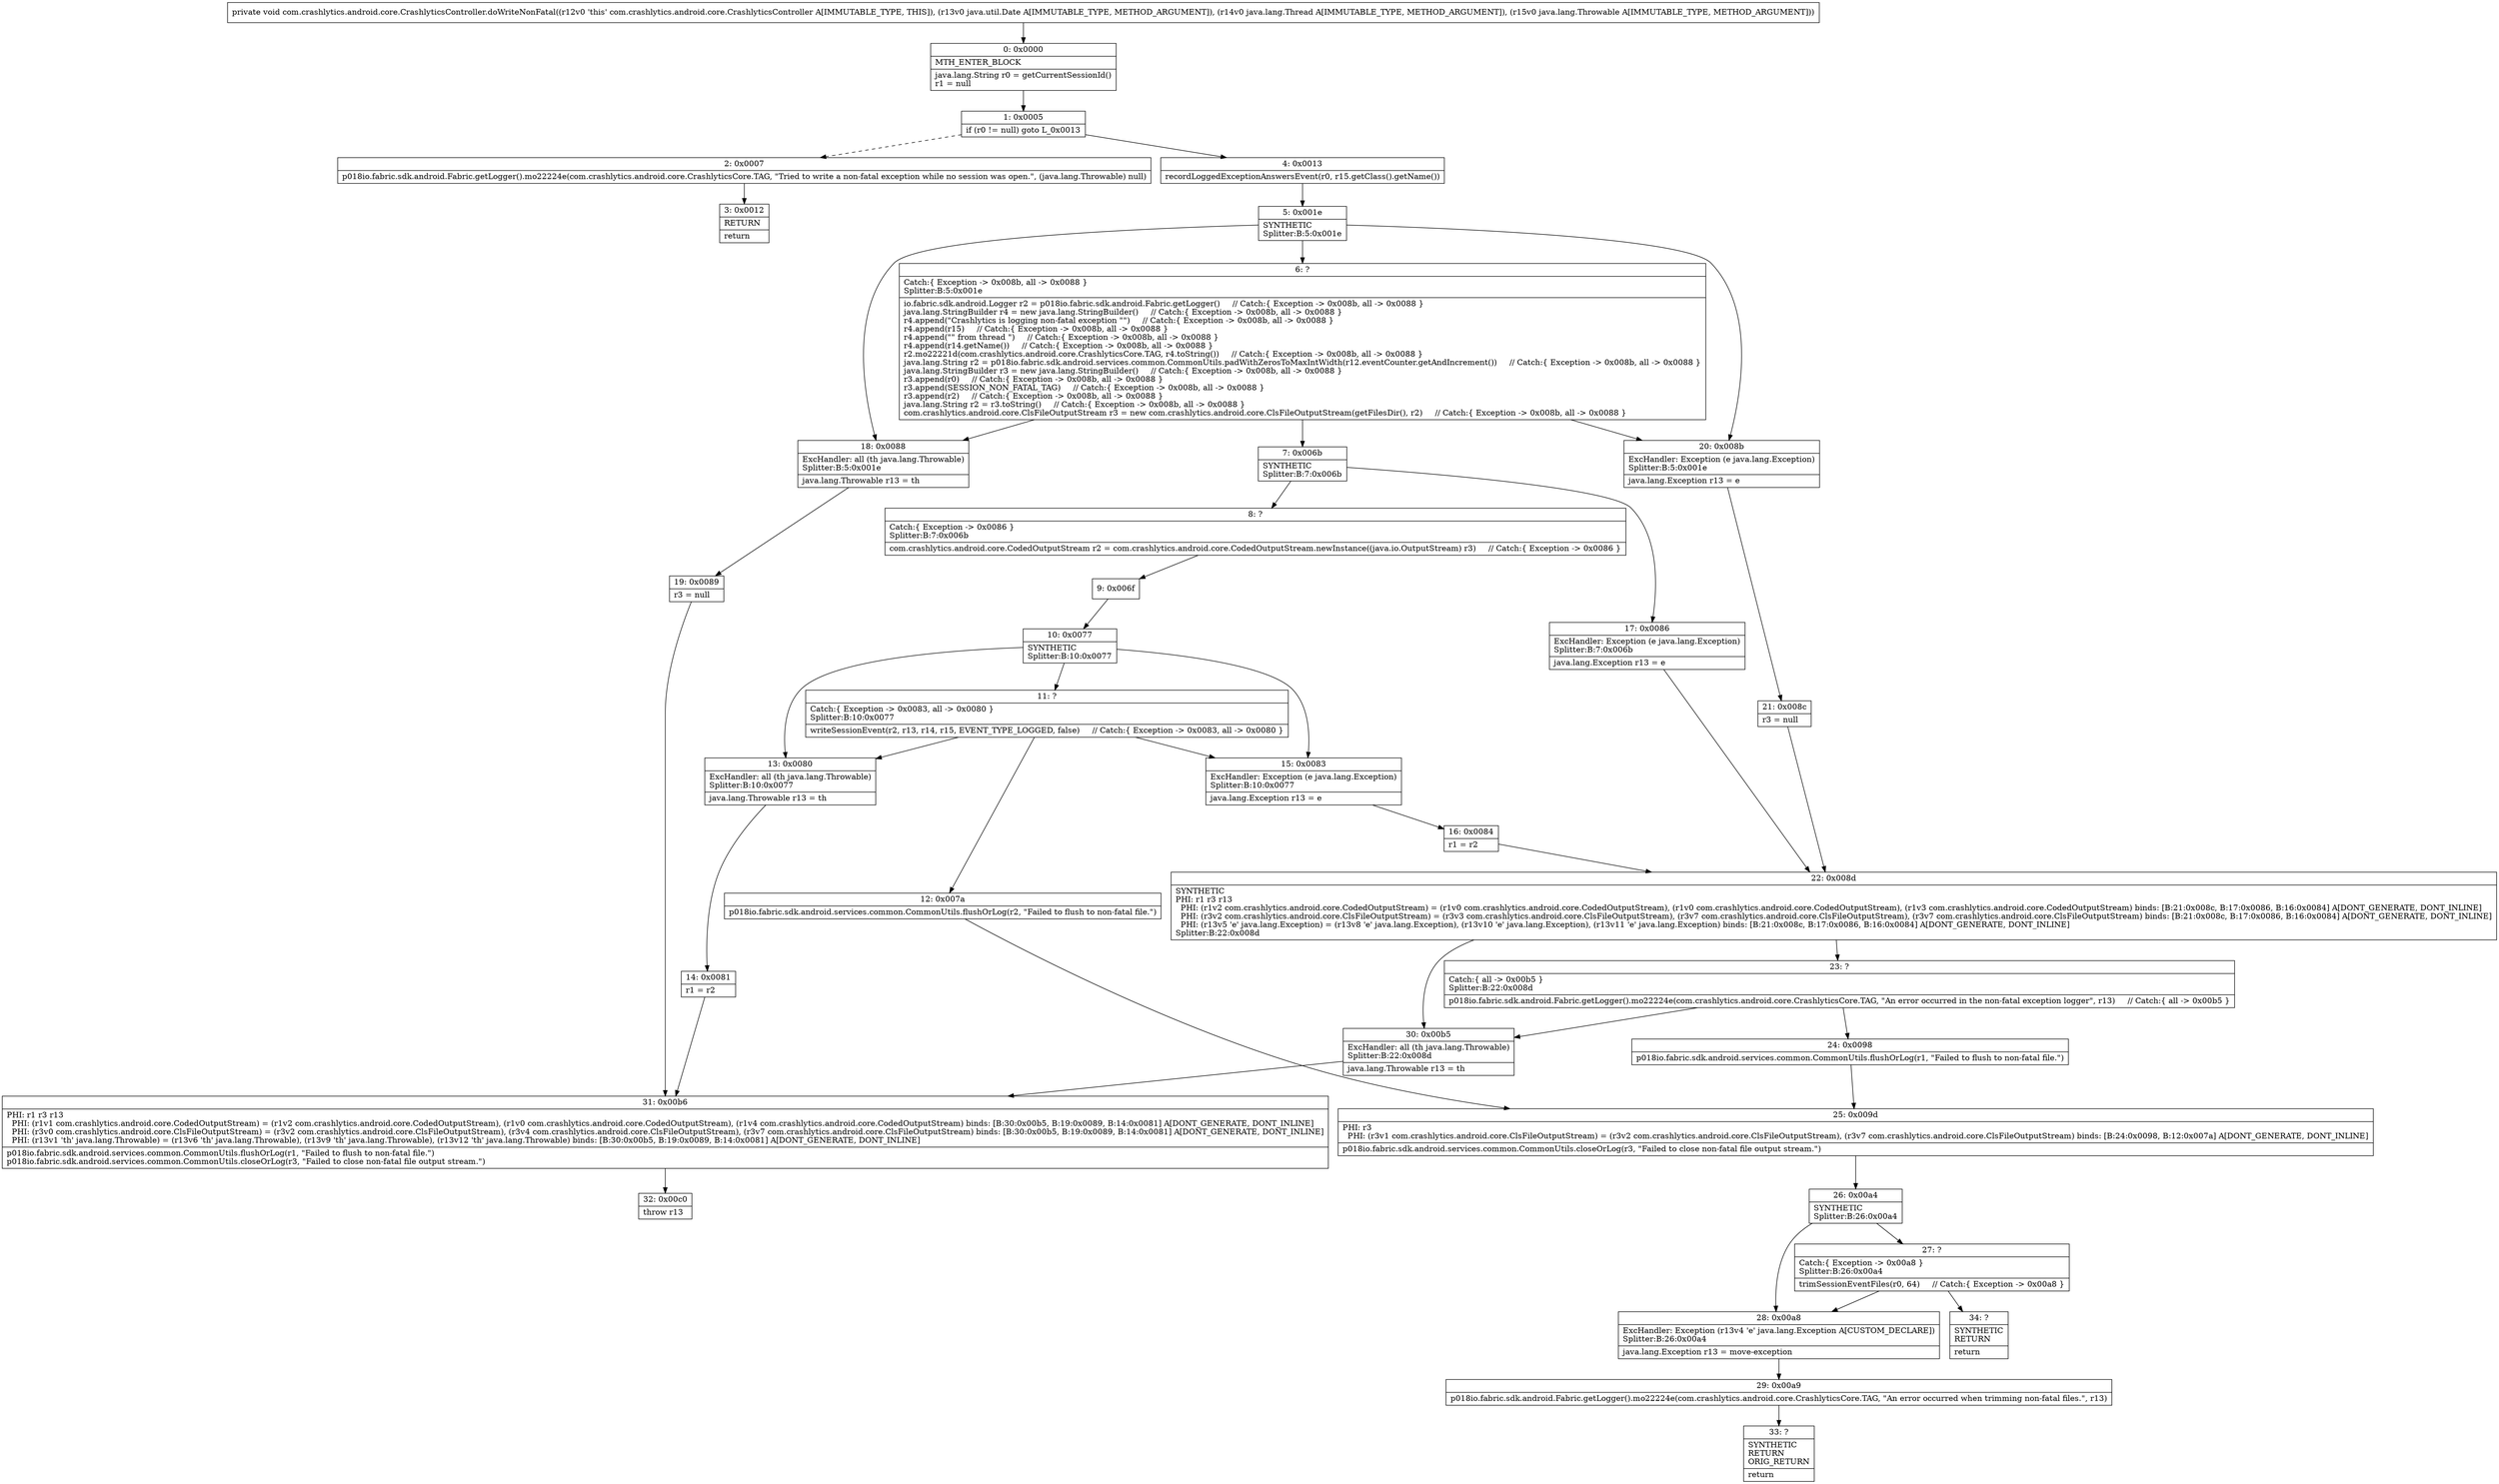 digraph "CFG forcom.crashlytics.android.core.CrashlyticsController.doWriteNonFatal(Ljava\/util\/Date;Ljava\/lang\/Thread;Ljava\/lang\/Throwable;)V" {
Node_0 [shape=record,label="{0\:\ 0x0000|MTH_ENTER_BLOCK\l|java.lang.String r0 = getCurrentSessionId()\lr1 = null\l}"];
Node_1 [shape=record,label="{1\:\ 0x0005|if (r0 != null) goto L_0x0013\l}"];
Node_2 [shape=record,label="{2\:\ 0x0007|p018io.fabric.sdk.android.Fabric.getLogger().mo22224e(com.crashlytics.android.core.CrashlyticsCore.TAG, \"Tried to write a non\-fatal exception while no session was open.\", (java.lang.Throwable) null)\l}"];
Node_3 [shape=record,label="{3\:\ 0x0012|RETURN\l|return\l}"];
Node_4 [shape=record,label="{4\:\ 0x0013|recordLoggedExceptionAnswersEvent(r0, r15.getClass().getName())\l}"];
Node_5 [shape=record,label="{5\:\ 0x001e|SYNTHETIC\lSplitter:B:5:0x001e\l}"];
Node_6 [shape=record,label="{6\:\ ?|Catch:\{ Exception \-\> 0x008b, all \-\> 0x0088 \}\lSplitter:B:5:0x001e\l|io.fabric.sdk.android.Logger r2 = p018io.fabric.sdk.android.Fabric.getLogger()     \/\/ Catch:\{ Exception \-\> 0x008b, all \-\> 0x0088 \}\ljava.lang.StringBuilder r4 = new java.lang.StringBuilder()     \/\/ Catch:\{ Exception \-\> 0x008b, all \-\> 0x0088 \}\lr4.append(\"Crashlytics is logging non\-fatal exception \"\")     \/\/ Catch:\{ Exception \-\> 0x008b, all \-\> 0x0088 \}\lr4.append(r15)     \/\/ Catch:\{ Exception \-\> 0x008b, all \-\> 0x0088 \}\lr4.append(\"\" from thread \")     \/\/ Catch:\{ Exception \-\> 0x008b, all \-\> 0x0088 \}\lr4.append(r14.getName())     \/\/ Catch:\{ Exception \-\> 0x008b, all \-\> 0x0088 \}\lr2.mo22221d(com.crashlytics.android.core.CrashlyticsCore.TAG, r4.toString())     \/\/ Catch:\{ Exception \-\> 0x008b, all \-\> 0x0088 \}\ljava.lang.String r2 = p018io.fabric.sdk.android.services.common.CommonUtils.padWithZerosToMaxIntWidth(r12.eventCounter.getAndIncrement())     \/\/ Catch:\{ Exception \-\> 0x008b, all \-\> 0x0088 \}\ljava.lang.StringBuilder r3 = new java.lang.StringBuilder()     \/\/ Catch:\{ Exception \-\> 0x008b, all \-\> 0x0088 \}\lr3.append(r0)     \/\/ Catch:\{ Exception \-\> 0x008b, all \-\> 0x0088 \}\lr3.append(SESSION_NON_FATAL_TAG)     \/\/ Catch:\{ Exception \-\> 0x008b, all \-\> 0x0088 \}\lr3.append(r2)     \/\/ Catch:\{ Exception \-\> 0x008b, all \-\> 0x0088 \}\ljava.lang.String r2 = r3.toString()     \/\/ Catch:\{ Exception \-\> 0x008b, all \-\> 0x0088 \}\lcom.crashlytics.android.core.ClsFileOutputStream r3 = new com.crashlytics.android.core.ClsFileOutputStream(getFilesDir(), r2)     \/\/ Catch:\{ Exception \-\> 0x008b, all \-\> 0x0088 \}\l}"];
Node_7 [shape=record,label="{7\:\ 0x006b|SYNTHETIC\lSplitter:B:7:0x006b\l}"];
Node_8 [shape=record,label="{8\:\ ?|Catch:\{ Exception \-\> 0x0086 \}\lSplitter:B:7:0x006b\l|com.crashlytics.android.core.CodedOutputStream r2 = com.crashlytics.android.core.CodedOutputStream.newInstance((java.io.OutputStream) r3)     \/\/ Catch:\{ Exception \-\> 0x0086 \}\l}"];
Node_9 [shape=record,label="{9\:\ 0x006f}"];
Node_10 [shape=record,label="{10\:\ 0x0077|SYNTHETIC\lSplitter:B:10:0x0077\l}"];
Node_11 [shape=record,label="{11\:\ ?|Catch:\{ Exception \-\> 0x0083, all \-\> 0x0080 \}\lSplitter:B:10:0x0077\l|writeSessionEvent(r2, r13, r14, r15, EVENT_TYPE_LOGGED, false)     \/\/ Catch:\{ Exception \-\> 0x0083, all \-\> 0x0080 \}\l}"];
Node_12 [shape=record,label="{12\:\ 0x007a|p018io.fabric.sdk.android.services.common.CommonUtils.flushOrLog(r2, \"Failed to flush to non\-fatal file.\")\l}"];
Node_13 [shape=record,label="{13\:\ 0x0080|ExcHandler: all (th java.lang.Throwable)\lSplitter:B:10:0x0077\l|java.lang.Throwable r13 = th\l}"];
Node_14 [shape=record,label="{14\:\ 0x0081|r1 = r2\l}"];
Node_15 [shape=record,label="{15\:\ 0x0083|ExcHandler: Exception (e java.lang.Exception)\lSplitter:B:10:0x0077\l|java.lang.Exception r13 = e\l}"];
Node_16 [shape=record,label="{16\:\ 0x0084|r1 = r2\l}"];
Node_17 [shape=record,label="{17\:\ 0x0086|ExcHandler: Exception (e java.lang.Exception)\lSplitter:B:7:0x006b\l|java.lang.Exception r13 = e\l}"];
Node_18 [shape=record,label="{18\:\ 0x0088|ExcHandler: all (th java.lang.Throwable)\lSplitter:B:5:0x001e\l|java.lang.Throwable r13 = th\l}"];
Node_19 [shape=record,label="{19\:\ 0x0089|r3 = null\l}"];
Node_20 [shape=record,label="{20\:\ 0x008b|ExcHandler: Exception (e java.lang.Exception)\lSplitter:B:5:0x001e\l|java.lang.Exception r13 = e\l}"];
Node_21 [shape=record,label="{21\:\ 0x008c|r3 = null\l}"];
Node_22 [shape=record,label="{22\:\ 0x008d|SYNTHETIC\lPHI: r1 r3 r13 \l  PHI: (r1v2 com.crashlytics.android.core.CodedOutputStream) = (r1v0 com.crashlytics.android.core.CodedOutputStream), (r1v0 com.crashlytics.android.core.CodedOutputStream), (r1v3 com.crashlytics.android.core.CodedOutputStream) binds: [B:21:0x008c, B:17:0x0086, B:16:0x0084] A[DONT_GENERATE, DONT_INLINE]\l  PHI: (r3v2 com.crashlytics.android.core.ClsFileOutputStream) = (r3v3 com.crashlytics.android.core.ClsFileOutputStream), (r3v7 com.crashlytics.android.core.ClsFileOutputStream), (r3v7 com.crashlytics.android.core.ClsFileOutputStream) binds: [B:21:0x008c, B:17:0x0086, B:16:0x0084] A[DONT_GENERATE, DONT_INLINE]\l  PHI: (r13v5 'e' java.lang.Exception) = (r13v8 'e' java.lang.Exception), (r13v10 'e' java.lang.Exception), (r13v11 'e' java.lang.Exception) binds: [B:21:0x008c, B:17:0x0086, B:16:0x0084] A[DONT_GENERATE, DONT_INLINE]\lSplitter:B:22:0x008d\l}"];
Node_23 [shape=record,label="{23\:\ ?|Catch:\{ all \-\> 0x00b5 \}\lSplitter:B:22:0x008d\l|p018io.fabric.sdk.android.Fabric.getLogger().mo22224e(com.crashlytics.android.core.CrashlyticsCore.TAG, \"An error occurred in the non\-fatal exception logger\", r13)     \/\/ Catch:\{ all \-\> 0x00b5 \}\l}"];
Node_24 [shape=record,label="{24\:\ 0x0098|p018io.fabric.sdk.android.services.common.CommonUtils.flushOrLog(r1, \"Failed to flush to non\-fatal file.\")\l}"];
Node_25 [shape=record,label="{25\:\ 0x009d|PHI: r3 \l  PHI: (r3v1 com.crashlytics.android.core.ClsFileOutputStream) = (r3v2 com.crashlytics.android.core.ClsFileOutputStream), (r3v7 com.crashlytics.android.core.ClsFileOutputStream) binds: [B:24:0x0098, B:12:0x007a] A[DONT_GENERATE, DONT_INLINE]\l|p018io.fabric.sdk.android.services.common.CommonUtils.closeOrLog(r3, \"Failed to close non\-fatal file output stream.\")\l}"];
Node_26 [shape=record,label="{26\:\ 0x00a4|SYNTHETIC\lSplitter:B:26:0x00a4\l}"];
Node_27 [shape=record,label="{27\:\ ?|Catch:\{ Exception \-\> 0x00a8 \}\lSplitter:B:26:0x00a4\l|trimSessionEventFiles(r0, 64)     \/\/ Catch:\{ Exception \-\> 0x00a8 \}\l}"];
Node_28 [shape=record,label="{28\:\ 0x00a8|ExcHandler: Exception (r13v4 'e' java.lang.Exception A[CUSTOM_DECLARE])\lSplitter:B:26:0x00a4\l|java.lang.Exception r13 = move\-exception\l}"];
Node_29 [shape=record,label="{29\:\ 0x00a9|p018io.fabric.sdk.android.Fabric.getLogger().mo22224e(com.crashlytics.android.core.CrashlyticsCore.TAG, \"An error occurred when trimming non\-fatal files.\", r13)\l}"];
Node_30 [shape=record,label="{30\:\ 0x00b5|ExcHandler: all (th java.lang.Throwable)\lSplitter:B:22:0x008d\l|java.lang.Throwable r13 = th\l}"];
Node_31 [shape=record,label="{31\:\ 0x00b6|PHI: r1 r3 r13 \l  PHI: (r1v1 com.crashlytics.android.core.CodedOutputStream) = (r1v2 com.crashlytics.android.core.CodedOutputStream), (r1v0 com.crashlytics.android.core.CodedOutputStream), (r1v4 com.crashlytics.android.core.CodedOutputStream) binds: [B:30:0x00b5, B:19:0x0089, B:14:0x0081] A[DONT_GENERATE, DONT_INLINE]\l  PHI: (r3v0 com.crashlytics.android.core.ClsFileOutputStream) = (r3v2 com.crashlytics.android.core.ClsFileOutputStream), (r3v4 com.crashlytics.android.core.ClsFileOutputStream), (r3v7 com.crashlytics.android.core.ClsFileOutputStream) binds: [B:30:0x00b5, B:19:0x0089, B:14:0x0081] A[DONT_GENERATE, DONT_INLINE]\l  PHI: (r13v1 'th' java.lang.Throwable) = (r13v6 'th' java.lang.Throwable), (r13v9 'th' java.lang.Throwable), (r13v12 'th' java.lang.Throwable) binds: [B:30:0x00b5, B:19:0x0089, B:14:0x0081] A[DONT_GENERATE, DONT_INLINE]\l|p018io.fabric.sdk.android.services.common.CommonUtils.flushOrLog(r1, \"Failed to flush to non\-fatal file.\")\lp018io.fabric.sdk.android.services.common.CommonUtils.closeOrLog(r3, \"Failed to close non\-fatal file output stream.\")\l}"];
Node_32 [shape=record,label="{32\:\ 0x00c0|throw r13\l}"];
Node_33 [shape=record,label="{33\:\ ?|SYNTHETIC\lRETURN\lORIG_RETURN\l|return\l}"];
Node_34 [shape=record,label="{34\:\ ?|SYNTHETIC\lRETURN\l|return\l}"];
MethodNode[shape=record,label="{private void com.crashlytics.android.core.CrashlyticsController.doWriteNonFatal((r12v0 'this' com.crashlytics.android.core.CrashlyticsController A[IMMUTABLE_TYPE, THIS]), (r13v0 java.util.Date A[IMMUTABLE_TYPE, METHOD_ARGUMENT]), (r14v0 java.lang.Thread A[IMMUTABLE_TYPE, METHOD_ARGUMENT]), (r15v0 java.lang.Throwable A[IMMUTABLE_TYPE, METHOD_ARGUMENT])) }"];
MethodNode -> Node_0;
Node_0 -> Node_1;
Node_1 -> Node_2[style=dashed];
Node_1 -> Node_4;
Node_2 -> Node_3;
Node_4 -> Node_5;
Node_5 -> Node_6;
Node_5 -> Node_20;
Node_5 -> Node_18;
Node_6 -> Node_7;
Node_6 -> Node_20;
Node_6 -> Node_18;
Node_7 -> Node_8;
Node_7 -> Node_17;
Node_8 -> Node_9;
Node_9 -> Node_10;
Node_10 -> Node_11;
Node_10 -> Node_15;
Node_10 -> Node_13;
Node_11 -> Node_12;
Node_11 -> Node_15;
Node_11 -> Node_13;
Node_12 -> Node_25;
Node_13 -> Node_14;
Node_14 -> Node_31;
Node_15 -> Node_16;
Node_16 -> Node_22;
Node_17 -> Node_22;
Node_18 -> Node_19;
Node_19 -> Node_31;
Node_20 -> Node_21;
Node_21 -> Node_22;
Node_22 -> Node_23;
Node_22 -> Node_30;
Node_23 -> Node_24;
Node_23 -> Node_30;
Node_24 -> Node_25;
Node_25 -> Node_26;
Node_26 -> Node_27;
Node_26 -> Node_28;
Node_27 -> Node_28;
Node_27 -> Node_34;
Node_28 -> Node_29;
Node_29 -> Node_33;
Node_30 -> Node_31;
Node_31 -> Node_32;
}

